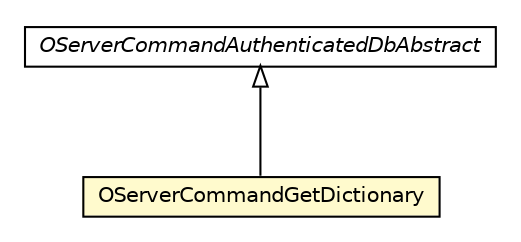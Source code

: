 #!/usr/local/bin/dot
#
# Class diagram 
# Generated by UMLGraph version R5_6-24-gf6e263 (http://www.umlgraph.org/)
#

digraph G {
	edge [fontname="Helvetica",fontsize=10,labelfontname="Helvetica",labelfontsize=10];
	node [fontname="Helvetica",fontsize=10,shape=plaintext];
	nodesep=0.25;
	ranksep=0.5;
	// com.orientechnologies.orient.server.network.protocol.http.command.get.OServerCommandGetDictionary
	c3736800 [label=<<table title="com.orientechnologies.orient.server.network.protocol.http.command.get.OServerCommandGetDictionary" border="0" cellborder="1" cellspacing="0" cellpadding="2" port="p" bgcolor="lemonChiffon" href="./OServerCommandGetDictionary.html">
		<tr><td><table border="0" cellspacing="0" cellpadding="1">
<tr><td align="center" balign="center"> OServerCommandGetDictionary </td></tr>
		</table></td></tr>
		</table>>, URL="./OServerCommandGetDictionary.html", fontname="Helvetica", fontcolor="black", fontsize=10.0];
	// com.orientechnologies.orient.server.network.protocol.http.command.OServerCommandAuthenticatedDbAbstract
	c3736824 [label=<<table title="com.orientechnologies.orient.server.network.protocol.http.command.OServerCommandAuthenticatedDbAbstract" border="0" cellborder="1" cellspacing="0" cellpadding="2" port="p" href="../OServerCommandAuthenticatedDbAbstract.html">
		<tr><td><table border="0" cellspacing="0" cellpadding="1">
<tr><td align="center" balign="center"><font face="Helvetica-Oblique"> OServerCommandAuthenticatedDbAbstract </font></td></tr>
		</table></td></tr>
		</table>>, URL="../OServerCommandAuthenticatedDbAbstract.html", fontname="Helvetica", fontcolor="black", fontsize=10.0];
	//com.orientechnologies.orient.server.network.protocol.http.command.get.OServerCommandGetDictionary extends com.orientechnologies.orient.server.network.protocol.http.command.OServerCommandAuthenticatedDbAbstract
	c3736824:p -> c3736800:p [dir=back,arrowtail=empty];
}

